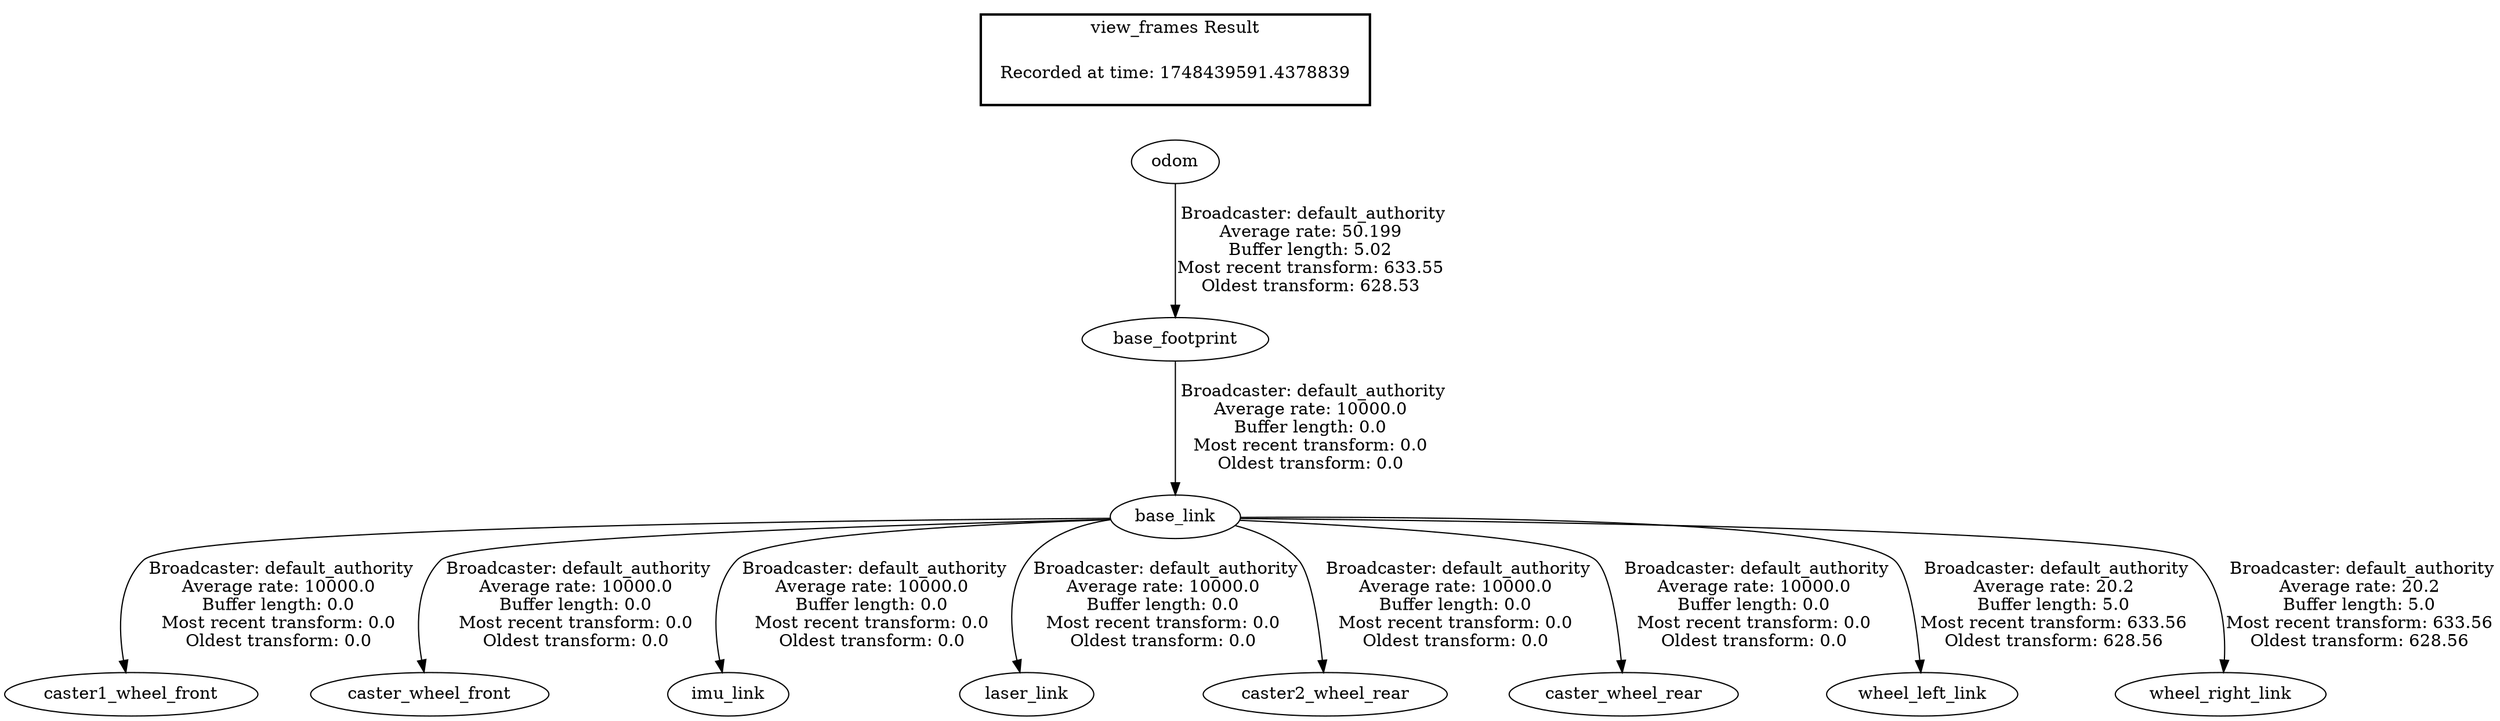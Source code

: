 digraph G {
"odom" -> "base_footprint"[label=" Broadcaster: default_authority\nAverage rate: 50.199\nBuffer length: 5.02\nMost recent transform: 633.55\nOldest transform: 628.53\n"];
"base_footprint" -> "base_link"[label=" Broadcaster: default_authority\nAverage rate: 10000.0\nBuffer length: 0.0\nMost recent transform: 0.0\nOldest transform: 0.0\n"];
"base_link" -> "caster1_wheel_front"[label=" Broadcaster: default_authority\nAverage rate: 10000.0\nBuffer length: 0.0\nMost recent transform: 0.0\nOldest transform: 0.0\n"];
"base_link" -> "caster_wheel_front"[label=" Broadcaster: default_authority\nAverage rate: 10000.0\nBuffer length: 0.0\nMost recent transform: 0.0\nOldest transform: 0.0\n"];
"base_link" -> "imu_link"[label=" Broadcaster: default_authority\nAverage rate: 10000.0\nBuffer length: 0.0\nMost recent transform: 0.0\nOldest transform: 0.0\n"];
"base_link" -> "laser_link"[label=" Broadcaster: default_authority\nAverage rate: 10000.0\nBuffer length: 0.0\nMost recent transform: 0.0\nOldest transform: 0.0\n"];
"base_link" -> "caster2_wheel_rear"[label=" Broadcaster: default_authority\nAverage rate: 10000.0\nBuffer length: 0.0\nMost recent transform: 0.0\nOldest transform: 0.0\n"];
"base_link" -> "caster_wheel_rear"[label=" Broadcaster: default_authority\nAverage rate: 10000.0\nBuffer length: 0.0\nMost recent transform: 0.0\nOldest transform: 0.0\n"];
"base_link" -> "wheel_left_link"[label=" Broadcaster: default_authority\nAverage rate: 20.2\nBuffer length: 5.0\nMost recent transform: 633.56\nOldest transform: 628.56\n"];
"base_link" -> "wheel_right_link"[label=" Broadcaster: default_authority\nAverage rate: 20.2\nBuffer length: 5.0\nMost recent transform: 633.56\nOldest transform: 628.56\n"];
edge [style=invis];
 subgraph cluster_legend { style=bold; color=black; label ="view_frames Result";
"Recorded at time: 1748439591.4378839"[ shape=plaintext ] ;
}->"odom";
}